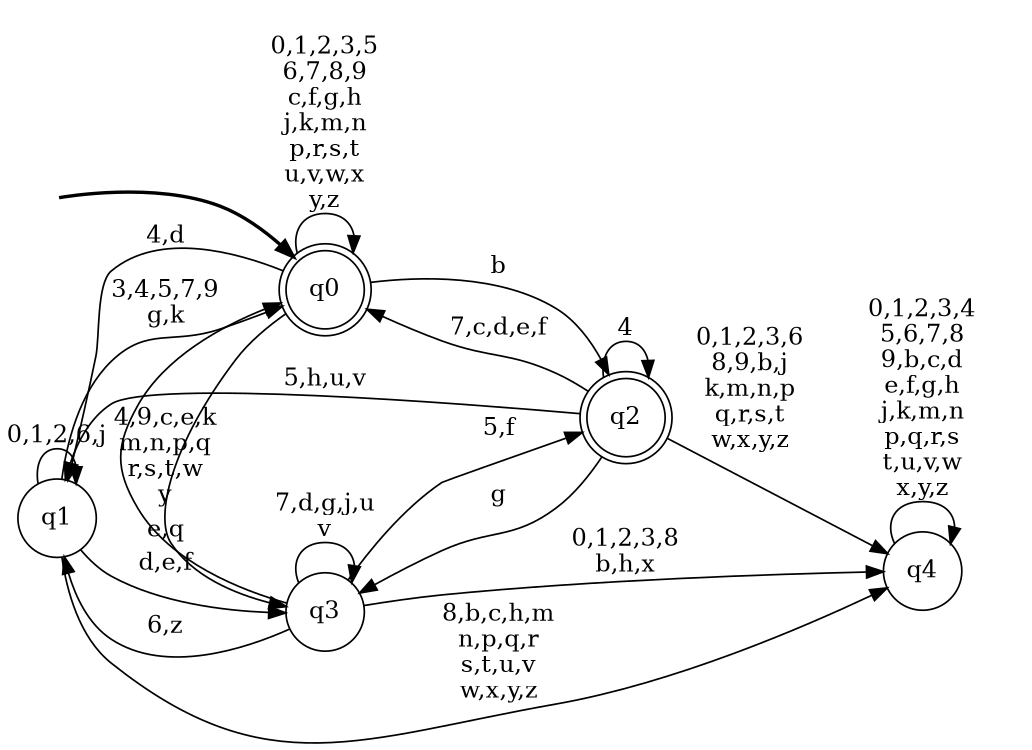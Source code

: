 digraph BlueStar {
__start0 [style = invis, shape = none, label = "", width = 0, height = 0];

rankdir=LR;
size="8,5";

s0 [style="rounded,filled", color="black", fillcolor="white" shape="doublecircle", label="q0"];
s1 [style="filled", color="black", fillcolor="white" shape="circle", label="q1"];
s2 [style="rounded,filled", color="black", fillcolor="white" shape="doublecircle", label="q2"];
s3 [style="filled", color="black", fillcolor="white" shape="circle", label="q3"];
s4 [style="filled", color="black", fillcolor="white" shape="circle", label="q4"];
subgraph cluster_main { 
	graph [pad=".75", ranksep="0.15", nodesep="0.15"];
	 style=invis; 
	__start0 -> s0 [penwidth=2];
}
s0 -> s0 [label="0,1,2,3,5\n6,7,8,9\nc,f,g,h\nj,k,m,n\np,r,s,t\nu,v,w,x\ny,z"];
s0 -> s1 [label="4,d"];
s0 -> s2 [label="b"];
s0 -> s3 [label="e,q"];
s1 -> s0 [label="3,4,5,7,9\ng,k"];
s1 -> s1 [label="0,1,2,6,j"];
s1 -> s3 [label="d,e,f"];
s1 -> s4 [label="8,b,c,h,m\nn,p,q,r\ns,t,u,v\nw,x,y,z"];
s2 -> s0 [label="7,c,d,e,f"];
s2 -> s1 [label="5,h,u,v"];
s2 -> s2 [label="4"];
s2 -> s3 [label="g"];
s2 -> s4 [label="0,1,2,3,6\n8,9,b,j\nk,m,n,p\nq,r,s,t\nw,x,y,z"];
s3 -> s0 [label="4,9,c,e,k\nm,n,p,q\nr,s,t,w\ny"];
s3 -> s1 [label="6,z"];
s3 -> s2 [label="5,f"];
s3 -> s3 [label="7,d,g,j,u\nv"];
s3 -> s4 [label="0,1,2,3,8\nb,h,x"];
s4 -> s4 [label="0,1,2,3,4\n5,6,7,8\n9,b,c,d\ne,f,g,h\nj,k,m,n\np,q,r,s\nt,u,v,w\nx,y,z"];

}